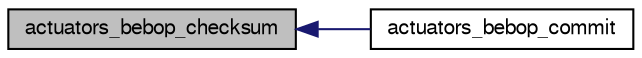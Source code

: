 digraph "actuators_bebop_checksum"
{
  edge [fontname="FreeSans",fontsize="10",labelfontname="FreeSans",labelfontsize="10"];
  node [fontname="FreeSans",fontsize="10",shape=record];
  rankdir="LR";
  Node1 [label="actuators_bebop_checksum",height=0.2,width=0.4,color="black", fillcolor="grey75", style="filled", fontcolor="black"];
  Node1 -> Node2 [dir="back",color="midnightblue",fontsize="10",style="solid",fontname="FreeSans"];
  Node2 [label="actuators_bebop_commit",height=0.2,width=0.4,color="black", fillcolor="white", style="filled",URL="$boards_2bebop_2actuators_8h.html#ad8f645b7663a54e01ba60403a1e45645"];
}
